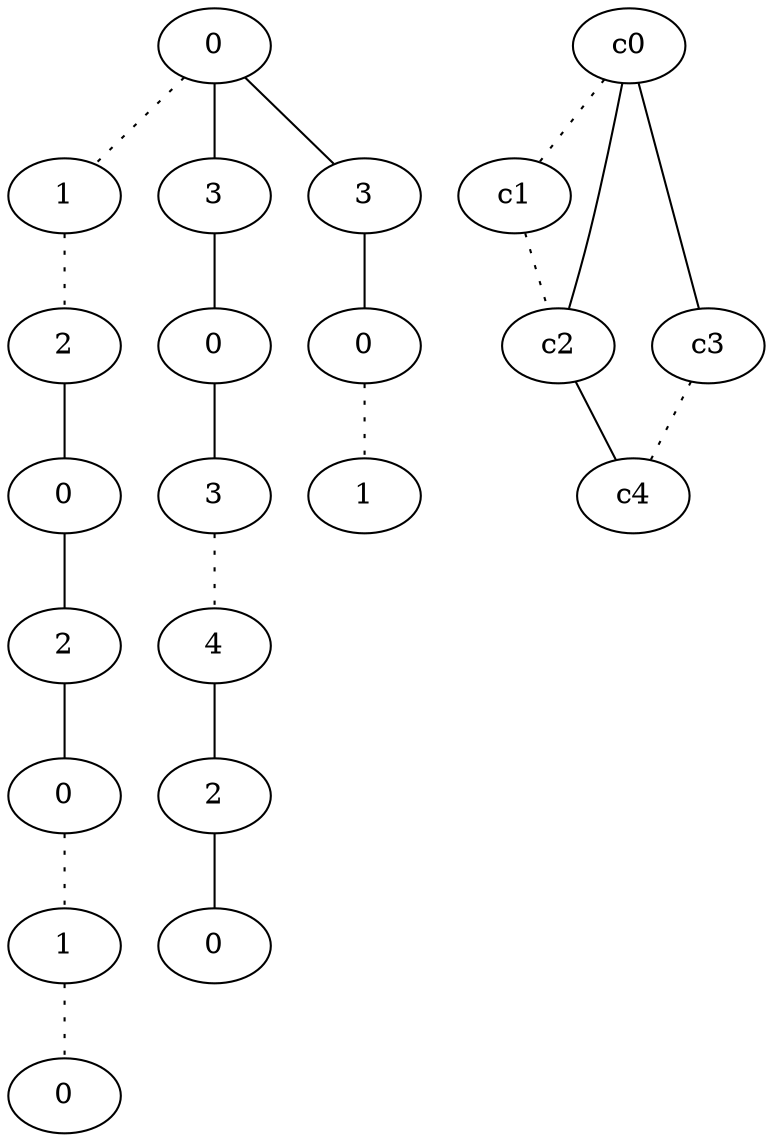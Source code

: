 graph {
a0[label=0];
a1[label=1];
a2[label=2];
a3[label=0];
a4[label=2];
a5[label=0];
a6[label=1];
a7[label=0];
a8[label=3];
a9[label=0];
a10[label=3];
a11[label=4];
a12[label=2];
a13[label=0];
a14[label=3];
a15[label=0];
a16[label=1];
a0 -- a1 [style=dotted];
a0 -- a8;
a0 -- a14;
a1 -- a2 [style=dotted];
a2 -- a3;
a3 -- a4;
a4 -- a5;
a5 -- a6 [style=dotted];
a6 -- a7 [style=dotted];
a8 -- a9;
a9 -- a10;
a10 -- a11 [style=dotted];
a11 -- a12;
a12 -- a13;
a14 -- a15;
a15 -- a16 [style=dotted];
c0 -- c1 [style=dotted];
c0 -- c2;
c0 -- c3;
c1 -- c2 [style=dotted];
c2 -- c4;
c3 -- c4 [style=dotted];
}
